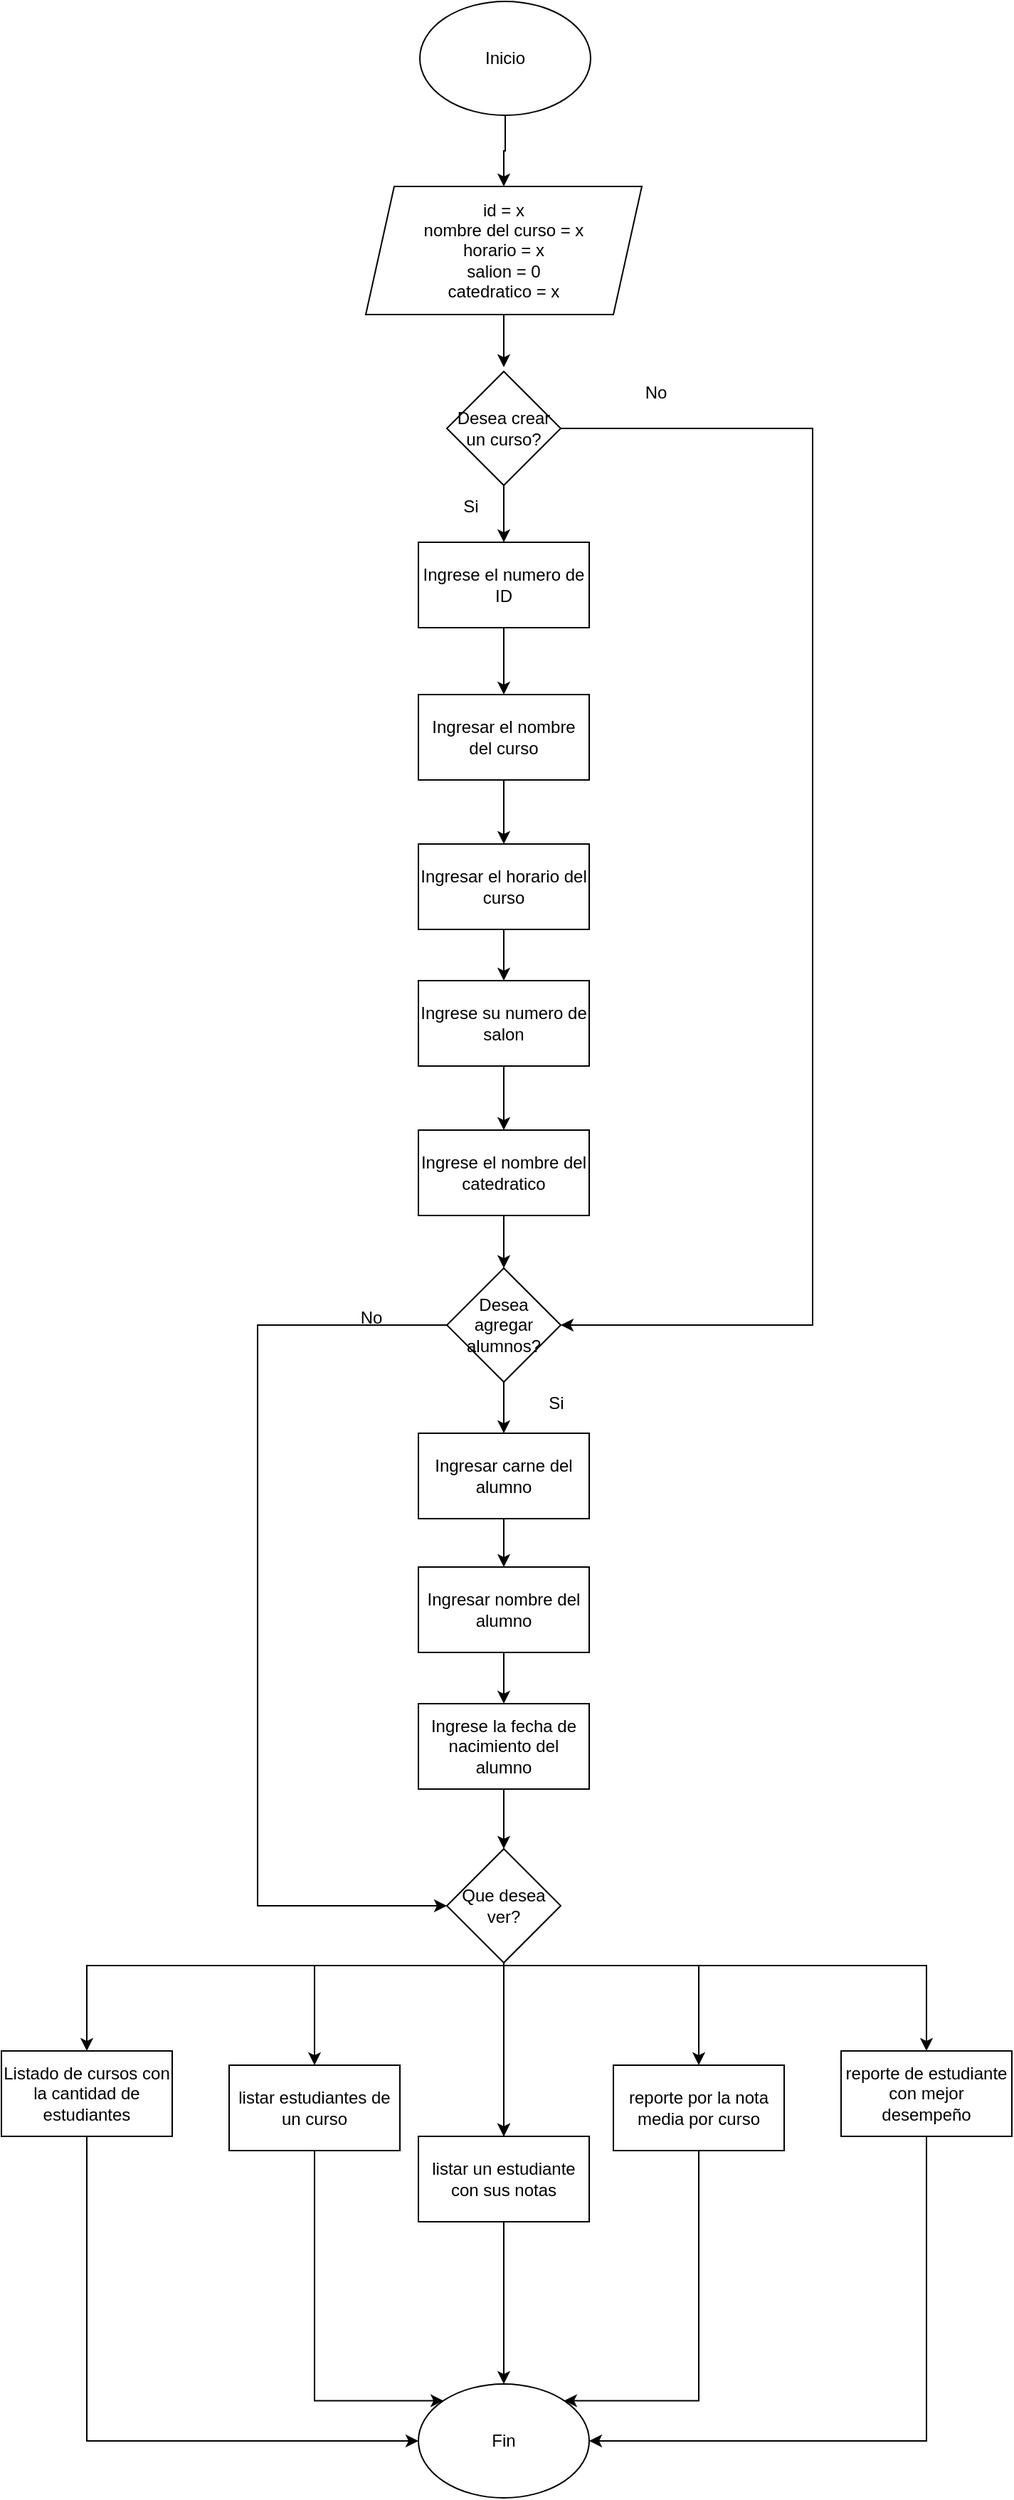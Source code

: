 <mxfile version="24.2.7" type="device">
  <diagram name="Página-1" id="Xpz6J3GxqgxeqeQ8CKks">
    <mxGraphModel dx="1290" dy="522" grid="1" gridSize="10" guides="1" tooltips="1" connect="1" arrows="1" fold="1" page="1" pageScale="1" pageWidth="827" pageHeight="1169" math="0" shadow="0">
      <root>
        <mxCell id="0" />
        <mxCell id="1" parent="0" />
        <mxCell id="xpPgr90MCXhRjhfY_lGg-3" value="" style="edgeStyle=orthogonalEdgeStyle;rounded=0;orthogonalLoop=1;jettySize=auto;html=1;" edge="1" parent="1" source="xpPgr90MCXhRjhfY_lGg-1" target="xpPgr90MCXhRjhfY_lGg-2">
          <mxGeometry relative="1" as="geometry" />
        </mxCell>
        <mxCell id="xpPgr90MCXhRjhfY_lGg-1" value="Inicio" style="ellipse;whiteSpace=wrap;html=1;" vertex="1" parent="1">
          <mxGeometry x="354" width="120" height="80" as="geometry" />
        </mxCell>
        <mxCell id="xpPgr90MCXhRjhfY_lGg-17" value="" style="edgeStyle=orthogonalEdgeStyle;rounded=0;orthogonalLoop=1;jettySize=auto;html=1;" edge="1" parent="1" source="xpPgr90MCXhRjhfY_lGg-2">
          <mxGeometry relative="1" as="geometry">
            <mxPoint x="413" y="257" as="targetPoint" />
          </mxGeometry>
        </mxCell>
        <mxCell id="xpPgr90MCXhRjhfY_lGg-2" value="id = x&lt;div&gt;nombre del curso = x&lt;/div&gt;&lt;div&gt;horario = x&lt;/div&gt;&lt;div&gt;salion = 0&lt;/div&gt;&lt;div&gt;catedratico = x&lt;/div&gt;" style="shape=parallelogram;perimeter=parallelogramPerimeter;whiteSpace=wrap;html=1;fixedSize=1;" vertex="1" parent="1">
          <mxGeometry x="316" y="130" width="194" height="90" as="geometry" />
        </mxCell>
        <mxCell id="xpPgr90MCXhRjhfY_lGg-7" value="" style="edgeStyle=orthogonalEdgeStyle;rounded=0;orthogonalLoop=1;jettySize=auto;html=1;" edge="1" parent="1" source="xpPgr90MCXhRjhfY_lGg-4" target="xpPgr90MCXhRjhfY_lGg-6">
          <mxGeometry relative="1" as="geometry" />
        </mxCell>
        <mxCell id="xpPgr90MCXhRjhfY_lGg-4" value="Ingrese el numero de ID" style="whiteSpace=wrap;html=1;" vertex="1" parent="1">
          <mxGeometry x="353" y="380" width="120" height="60" as="geometry" />
        </mxCell>
        <mxCell id="xpPgr90MCXhRjhfY_lGg-9" value="" style="edgeStyle=orthogonalEdgeStyle;rounded=0;orthogonalLoop=1;jettySize=auto;html=1;" edge="1" parent="1" source="xpPgr90MCXhRjhfY_lGg-6" target="xpPgr90MCXhRjhfY_lGg-8">
          <mxGeometry relative="1" as="geometry" />
        </mxCell>
        <mxCell id="xpPgr90MCXhRjhfY_lGg-6" value="Ingresar el nombre del curso" style="whiteSpace=wrap;html=1;" vertex="1" parent="1">
          <mxGeometry x="353" y="487" width="120" height="60" as="geometry" />
        </mxCell>
        <mxCell id="xpPgr90MCXhRjhfY_lGg-11" value="" style="edgeStyle=orthogonalEdgeStyle;rounded=0;orthogonalLoop=1;jettySize=auto;html=1;" edge="1" parent="1" source="xpPgr90MCXhRjhfY_lGg-8" target="xpPgr90MCXhRjhfY_lGg-10">
          <mxGeometry relative="1" as="geometry" />
        </mxCell>
        <mxCell id="xpPgr90MCXhRjhfY_lGg-8" value="Ingresar el horario del curso" style="whiteSpace=wrap;html=1;" vertex="1" parent="1">
          <mxGeometry x="353" y="592" width="120" height="60" as="geometry" />
        </mxCell>
        <mxCell id="xpPgr90MCXhRjhfY_lGg-13" value="" style="edgeStyle=orthogonalEdgeStyle;rounded=0;orthogonalLoop=1;jettySize=auto;html=1;" edge="1" parent="1" source="xpPgr90MCXhRjhfY_lGg-10" target="xpPgr90MCXhRjhfY_lGg-12">
          <mxGeometry relative="1" as="geometry" />
        </mxCell>
        <mxCell id="xpPgr90MCXhRjhfY_lGg-10" value="Ingrese su numero de salon" style="whiteSpace=wrap;html=1;" vertex="1" parent="1">
          <mxGeometry x="353" y="688" width="120" height="60" as="geometry" />
        </mxCell>
        <mxCell id="xpPgr90MCXhRjhfY_lGg-26" value="" style="edgeStyle=orthogonalEdgeStyle;rounded=0;orthogonalLoop=1;jettySize=auto;html=1;" edge="1" parent="1" source="xpPgr90MCXhRjhfY_lGg-12" target="xpPgr90MCXhRjhfY_lGg-25">
          <mxGeometry relative="1" as="geometry" />
        </mxCell>
        <mxCell id="xpPgr90MCXhRjhfY_lGg-12" value="Ingrese el nombre del catedratico" style="whiteSpace=wrap;html=1;" vertex="1" parent="1">
          <mxGeometry x="353" y="793" width="120" height="60" as="geometry" />
        </mxCell>
        <mxCell id="xpPgr90MCXhRjhfY_lGg-19" value="" style="edgeStyle=orthogonalEdgeStyle;rounded=0;orthogonalLoop=1;jettySize=auto;html=1;" edge="1" parent="1" source="xpPgr90MCXhRjhfY_lGg-18" target="xpPgr90MCXhRjhfY_lGg-4">
          <mxGeometry relative="1" as="geometry" />
        </mxCell>
        <mxCell id="xpPgr90MCXhRjhfY_lGg-28" value="" style="edgeStyle=orthogonalEdgeStyle;rounded=0;orthogonalLoop=1;jettySize=auto;html=1;entryX=1;entryY=0.5;entryDx=0;entryDy=0;" edge="1" parent="1" source="xpPgr90MCXhRjhfY_lGg-18" target="xpPgr90MCXhRjhfY_lGg-25">
          <mxGeometry relative="1" as="geometry">
            <mxPoint x="533" y="300" as="targetPoint" />
            <Array as="points">
              <mxPoint x="630" y="300" />
              <mxPoint x="630" y="930" />
            </Array>
          </mxGeometry>
        </mxCell>
        <mxCell id="xpPgr90MCXhRjhfY_lGg-18" value="Desea crear un curso?" style="rhombus;whiteSpace=wrap;html=1;" vertex="1" parent="1">
          <mxGeometry x="373" y="260" width="80" height="80" as="geometry" />
        </mxCell>
        <mxCell id="xpPgr90MCXhRjhfY_lGg-20" value="Si" style="text;html=1;align=center;verticalAlign=middle;whiteSpace=wrap;rounded=0;" vertex="1" parent="1">
          <mxGeometry x="360" y="340" width="60" height="30" as="geometry" />
        </mxCell>
        <mxCell id="xpPgr90MCXhRjhfY_lGg-21" value="No" style="text;html=1;align=center;verticalAlign=middle;whiteSpace=wrap;rounded=0;" vertex="1" parent="1">
          <mxGeometry x="490" y="260" width="60" height="30" as="geometry" />
        </mxCell>
        <mxCell id="xpPgr90MCXhRjhfY_lGg-30" value="" style="edgeStyle=orthogonalEdgeStyle;rounded=0;orthogonalLoop=1;jettySize=auto;html=1;" edge="1" parent="1" source="xpPgr90MCXhRjhfY_lGg-25" target="xpPgr90MCXhRjhfY_lGg-29">
          <mxGeometry relative="1" as="geometry" />
        </mxCell>
        <mxCell id="xpPgr90MCXhRjhfY_lGg-38" value="" style="edgeStyle=orthogonalEdgeStyle;rounded=0;orthogonalLoop=1;jettySize=auto;html=1;entryX=0;entryY=0.5;entryDx=0;entryDy=0;" edge="1" parent="1" source="xpPgr90MCXhRjhfY_lGg-25" target="xpPgr90MCXhRjhfY_lGg-35">
          <mxGeometry relative="1" as="geometry">
            <mxPoint x="313" y="930" as="targetPoint" />
            <Array as="points">
              <mxPoint x="240" y="930" />
              <mxPoint x="240" y="1338" />
            </Array>
          </mxGeometry>
        </mxCell>
        <mxCell id="xpPgr90MCXhRjhfY_lGg-25" value="Desea agregar alumnos?" style="rhombus;whiteSpace=wrap;html=1;" vertex="1" parent="1">
          <mxGeometry x="373" y="890" width="80" height="80" as="geometry" />
        </mxCell>
        <mxCell id="xpPgr90MCXhRjhfY_lGg-32" value="" style="edgeStyle=orthogonalEdgeStyle;rounded=0;orthogonalLoop=1;jettySize=auto;html=1;" edge="1" parent="1" source="xpPgr90MCXhRjhfY_lGg-29" target="xpPgr90MCXhRjhfY_lGg-31">
          <mxGeometry relative="1" as="geometry" />
        </mxCell>
        <mxCell id="xpPgr90MCXhRjhfY_lGg-29" value="Ingresar carne del alumno" style="whiteSpace=wrap;html=1;" vertex="1" parent="1">
          <mxGeometry x="353" y="1006" width="120" height="60" as="geometry" />
        </mxCell>
        <mxCell id="xpPgr90MCXhRjhfY_lGg-34" value="" style="edgeStyle=orthogonalEdgeStyle;rounded=0;orthogonalLoop=1;jettySize=auto;html=1;" edge="1" parent="1" source="xpPgr90MCXhRjhfY_lGg-31" target="xpPgr90MCXhRjhfY_lGg-33">
          <mxGeometry relative="1" as="geometry" />
        </mxCell>
        <mxCell id="xpPgr90MCXhRjhfY_lGg-31" value="Ingresar nombre del alumno" style="whiteSpace=wrap;html=1;" vertex="1" parent="1">
          <mxGeometry x="353" y="1100" width="120" height="60" as="geometry" />
        </mxCell>
        <mxCell id="xpPgr90MCXhRjhfY_lGg-36" value="" style="edgeStyle=orthogonalEdgeStyle;rounded=0;orthogonalLoop=1;jettySize=auto;html=1;" edge="1" parent="1" source="xpPgr90MCXhRjhfY_lGg-33" target="xpPgr90MCXhRjhfY_lGg-35">
          <mxGeometry relative="1" as="geometry" />
        </mxCell>
        <mxCell id="xpPgr90MCXhRjhfY_lGg-33" value="Ingrese la fecha de nacimiento del alumno" style="whiteSpace=wrap;html=1;" vertex="1" parent="1">
          <mxGeometry x="353" y="1196" width="120" height="60" as="geometry" />
        </mxCell>
        <mxCell id="xpPgr90MCXhRjhfY_lGg-42" value="" style="edgeStyle=orthogonalEdgeStyle;rounded=0;orthogonalLoop=1;jettySize=auto;html=1;entryX=0.5;entryY=0;entryDx=0;entryDy=0;" edge="1" parent="1" source="xpPgr90MCXhRjhfY_lGg-35" target="xpPgr90MCXhRjhfY_lGg-41">
          <mxGeometry relative="1" as="geometry">
            <Array as="points">
              <mxPoint x="413" y="1380" />
              <mxPoint x="120" y="1380" />
            </Array>
          </mxGeometry>
        </mxCell>
        <mxCell id="xpPgr90MCXhRjhfY_lGg-44" value="" style="edgeStyle=orthogonalEdgeStyle;rounded=0;orthogonalLoop=1;jettySize=auto;html=1;entryX=0.5;entryY=0;entryDx=0;entryDy=0;" edge="1" parent="1" source="xpPgr90MCXhRjhfY_lGg-35" target="xpPgr90MCXhRjhfY_lGg-43">
          <mxGeometry relative="1" as="geometry">
            <Array as="points">
              <mxPoint x="413" y="1380" />
              <mxPoint x="280" y="1380" />
            </Array>
          </mxGeometry>
        </mxCell>
        <mxCell id="xpPgr90MCXhRjhfY_lGg-46" value="" style="edgeStyle=orthogonalEdgeStyle;rounded=0;orthogonalLoop=1;jettySize=auto;html=1;" edge="1" parent="1" source="xpPgr90MCXhRjhfY_lGg-35" target="xpPgr90MCXhRjhfY_lGg-45">
          <mxGeometry relative="1" as="geometry" />
        </mxCell>
        <mxCell id="xpPgr90MCXhRjhfY_lGg-47" value="" style="edgeStyle=orthogonalEdgeStyle;rounded=0;orthogonalLoop=1;jettySize=auto;html=1;" edge="1" parent="1" source="xpPgr90MCXhRjhfY_lGg-35" target="xpPgr90MCXhRjhfY_lGg-45">
          <mxGeometry relative="1" as="geometry" />
        </mxCell>
        <mxCell id="xpPgr90MCXhRjhfY_lGg-49" value="" style="edgeStyle=orthogonalEdgeStyle;rounded=0;orthogonalLoop=1;jettySize=auto;html=1;exitX=0.5;exitY=1;exitDx=0;exitDy=0;" edge="1" parent="1" source="xpPgr90MCXhRjhfY_lGg-35" target="xpPgr90MCXhRjhfY_lGg-48">
          <mxGeometry relative="1" as="geometry">
            <Array as="points">
              <mxPoint x="413" y="1380" />
              <mxPoint x="550" y="1380" />
            </Array>
          </mxGeometry>
        </mxCell>
        <mxCell id="xpPgr90MCXhRjhfY_lGg-50" style="edgeStyle=orthogonalEdgeStyle;rounded=0;orthogonalLoop=1;jettySize=auto;html=1;entryX=0.5;entryY=0;entryDx=0;entryDy=0;exitX=0.5;exitY=1;exitDx=0;exitDy=0;" edge="1" parent="1" source="xpPgr90MCXhRjhfY_lGg-35" target="xpPgr90MCXhRjhfY_lGg-51">
          <mxGeometry relative="1" as="geometry">
            <mxPoint x="720" y="1430" as="targetPoint" />
            <Array as="points">
              <mxPoint x="413" y="1380" />
              <mxPoint x="710" y="1380" />
            </Array>
          </mxGeometry>
        </mxCell>
        <mxCell id="xpPgr90MCXhRjhfY_lGg-35" value="Que desea ver?" style="rhombus;whiteSpace=wrap;html=1;" vertex="1" parent="1">
          <mxGeometry x="373" y="1298" width="80" height="80" as="geometry" />
        </mxCell>
        <mxCell id="xpPgr90MCXhRjhfY_lGg-39" value="Si" style="text;html=1;align=center;verticalAlign=middle;whiteSpace=wrap;rounded=0;" vertex="1" parent="1">
          <mxGeometry x="420" y="970" width="60" height="30" as="geometry" />
        </mxCell>
        <mxCell id="xpPgr90MCXhRjhfY_lGg-40" value="No" style="text;html=1;align=center;verticalAlign=middle;whiteSpace=wrap;rounded=0;" vertex="1" parent="1">
          <mxGeometry x="290" y="910" width="60" height="30" as="geometry" />
        </mxCell>
        <mxCell id="xpPgr90MCXhRjhfY_lGg-53" style="edgeStyle=orthogonalEdgeStyle;rounded=0;orthogonalLoop=1;jettySize=auto;html=1;entryX=0;entryY=0.5;entryDx=0;entryDy=0;" edge="1" parent="1" source="xpPgr90MCXhRjhfY_lGg-41" target="xpPgr90MCXhRjhfY_lGg-52">
          <mxGeometry relative="1" as="geometry">
            <Array as="points">
              <mxPoint x="120" y="1714" />
            </Array>
          </mxGeometry>
        </mxCell>
        <mxCell id="xpPgr90MCXhRjhfY_lGg-41" value="Listado de cursos con la cantidad de estudiantes" style="whiteSpace=wrap;html=1;" vertex="1" parent="1">
          <mxGeometry x="60" y="1440" width="120" height="60" as="geometry" />
        </mxCell>
        <mxCell id="xpPgr90MCXhRjhfY_lGg-54" style="edgeStyle=orthogonalEdgeStyle;rounded=0;orthogonalLoop=1;jettySize=auto;html=1;entryX=0;entryY=0;entryDx=0;entryDy=0;" edge="1" parent="1" source="xpPgr90MCXhRjhfY_lGg-43" target="xpPgr90MCXhRjhfY_lGg-52">
          <mxGeometry relative="1" as="geometry">
            <Array as="points">
              <mxPoint x="280" y="1686" />
            </Array>
          </mxGeometry>
        </mxCell>
        <mxCell id="xpPgr90MCXhRjhfY_lGg-43" value="listar estudiantes de un curso" style="whiteSpace=wrap;html=1;" vertex="1" parent="1">
          <mxGeometry x="220" y="1450" width="120" height="60" as="geometry" />
        </mxCell>
        <mxCell id="xpPgr90MCXhRjhfY_lGg-57" style="edgeStyle=orthogonalEdgeStyle;rounded=0;orthogonalLoop=1;jettySize=auto;html=1;entryX=0.5;entryY=0;entryDx=0;entryDy=0;" edge="1" parent="1" source="xpPgr90MCXhRjhfY_lGg-45" target="xpPgr90MCXhRjhfY_lGg-52">
          <mxGeometry relative="1" as="geometry" />
        </mxCell>
        <mxCell id="xpPgr90MCXhRjhfY_lGg-45" value="listar un estudiante con sus notas" style="whiteSpace=wrap;html=1;" vertex="1" parent="1">
          <mxGeometry x="353" y="1500" width="120" height="60" as="geometry" />
        </mxCell>
        <mxCell id="xpPgr90MCXhRjhfY_lGg-56" style="edgeStyle=orthogonalEdgeStyle;rounded=0;orthogonalLoop=1;jettySize=auto;html=1;entryX=1;entryY=0;entryDx=0;entryDy=0;" edge="1" parent="1" source="xpPgr90MCXhRjhfY_lGg-48" target="xpPgr90MCXhRjhfY_lGg-52">
          <mxGeometry relative="1" as="geometry">
            <Array as="points">
              <mxPoint x="550" y="1686" />
            </Array>
          </mxGeometry>
        </mxCell>
        <mxCell id="xpPgr90MCXhRjhfY_lGg-48" value="reporte por la nota media por curso" style="whiteSpace=wrap;html=1;" vertex="1" parent="1">
          <mxGeometry x="490" y="1450" width="120" height="60" as="geometry" />
        </mxCell>
        <mxCell id="xpPgr90MCXhRjhfY_lGg-55" style="edgeStyle=orthogonalEdgeStyle;rounded=0;orthogonalLoop=1;jettySize=auto;html=1;entryX=1;entryY=0.5;entryDx=0;entryDy=0;" edge="1" parent="1" source="xpPgr90MCXhRjhfY_lGg-51" target="xpPgr90MCXhRjhfY_lGg-52">
          <mxGeometry relative="1" as="geometry">
            <Array as="points">
              <mxPoint x="710" y="1714" />
            </Array>
          </mxGeometry>
        </mxCell>
        <mxCell id="xpPgr90MCXhRjhfY_lGg-51" value="reporte de estudiante con mejor desempeño" style="rounded=0;whiteSpace=wrap;html=1;" vertex="1" parent="1">
          <mxGeometry x="650" y="1440" width="120" height="60" as="geometry" />
        </mxCell>
        <mxCell id="xpPgr90MCXhRjhfY_lGg-52" value="Fin" style="ellipse;whiteSpace=wrap;html=1;" vertex="1" parent="1">
          <mxGeometry x="353" y="1674" width="120" height="80" as="geometry" />
        </mxCell>
      </root>
    </mxGraphModel>
  </diagram>
</mxfile>
